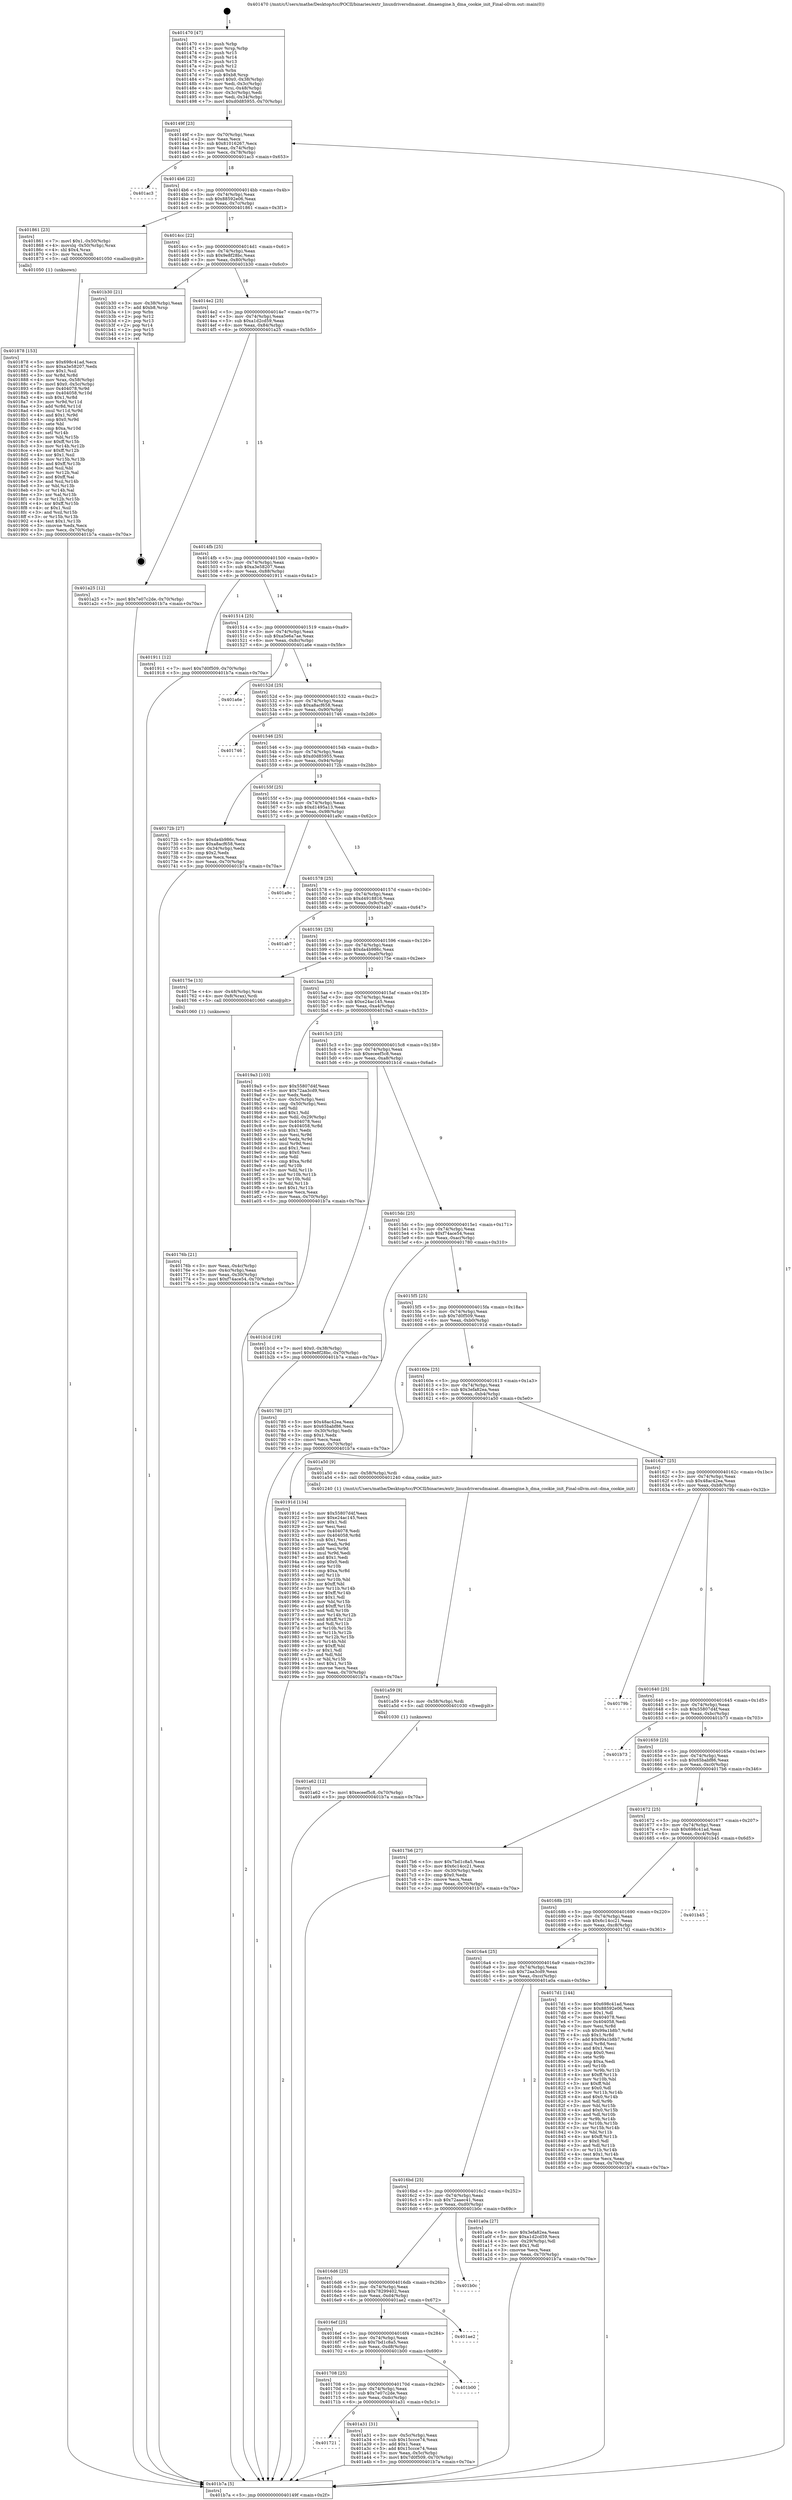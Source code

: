 digraph "0x401470" {
  label = "0x401470 (/mnt/c/Users/mathe/Desktop/tcc/POCII/binaries/extr_linuxdriversdmaioat..dmaengine.h_dma_cookie_init_Final-ollvm.out::main(0))"
  labelloc = "t"
  node[shape=record]

  Entry [label="",width=0.3,height=0.3,shape=circle,fillcolor=black,style=filled]
  "0x40149f" [label="{
     0x40149f [23]\l
     | [instrs]\l
     &nbsp;&nbsp;0x40149f \<+3\>: mov -0x70(%rbp),%eax\l
     &nbsp;&nbsp;0x4014a2 \<+2\>: mov %eax,%ecx\l
     &nbsp;&nbsp;0x4014a4 \<+6\>: sub $0x81016267,%ecx\l
     &nbsp;&nbsp;0x4014aa \<+3\>: mov %eax,-0x74(%rbp)\l
     &nbsp;&nbsp;0x4014ad \<+3\>: mov %ecx,-0x78(%rbp)\l
     &nbsp;&nbsp;0x4014b0 \<+6\>: je 0000000000401ac3 \<main+0x653\>\l
  }"]
  "0x401ac3" [label="{
     0x401ac3\l
  }", style=dashed]
  "0x4014b6" [label="{
     0x4014b6 [22]\l
     | [instrs]\l
     &nbsp;&nbsp;0x4014b6 \<+5\>: jmp 00000000004014bb \<main+0x4b\>\l
     &nbsp;&nbsp;0x4014bb \<+3\>: mov -0x74(%rbp),%eax\l
     &nbsp;&nbsp;0x4014be \<+5\>: sub $0x88592e06,%eax\l
     &nbsp;&nbsp;0x4014c3 \<+3\>: mov %eax,-0x7c(%rbp)\l
     &nbsp;&nbsp;0x4014c6 \<+6\>: je 0000000000401861 \<main+0x3f1\>\l
  }"]
  Exit [label="",width=0.3,height=0.3,shape=circle,fillcolor=black,style=filled,peripheries=2]
  "0x401861" [label="{
     0x401861 [23]\l
     | [instrs]\l
     &nbsp;&nbsp;0x401861 \<+7\>: movl $0x1,-0x50(%rbp)\l
     &nbsp;&nbsp;0x401868 \<+4\>: movslq -0x50(%rbp),%rax\l
     &nbsp;&nbsp;0x40186c \<+4\>: shl $0x4,%rax\l
     &nbsp;&nbsp;0x401870 \<+3\>: mov %rax,%rdi\l
     &nbsp;&nbsp;0x401873 \<+5\>: call 0000000000401050 \<malloc@plt\>\l
     | [calls]\l
     &nbsp;&nbsp;0x401050 \{1\} (unknown)\l
  }"]
  "0x4014cc" [label="{
     0x4014cc [22]\l
     | [instrs]\l
     &nbsp;&nbsp;0x4014cc \<+5\>: jmp 00000000004014d1 \<main+0x61\>\l
     &nbsp;&nbsp;0x4014d1 \<+3\>: mov -0x74(%rbp),%eax\l
     &nbsp;&nbsp;0x4014d4 \<+5\>: sub $0x9e8f28bc,%eax\l
     &nbsp;&nbsp;0x4014d9 \<+3\>: mov %eax,-0x80(%rbp)\l
     &nbsp;&nbsp;0x4014dc \<+6\>: je 0000000000401b30 \<main+0x6c0\>\l
  }"]
  "0x401a62" [label="{
     0x401a62 [12]\l
     | [instrs]\l
     &nbsp;&nbsp;0x401a62 \<+7\>: movl $0xeceef5c8,-0x70(%rbp)\l
     &nbsp;&nbsp;0x401a69 \<+5\>: jmp 0000000000401b7a \<main+0x70a\>\l
  }"]
  "0x401b30" [label="{
     0x401b30 [21]\l
     | [instrs]\l
     &nbsp;&nbsp;0x401b30 \<+3\>: mov -0x38(%rbp),%eax\l
     &nbsp;&nbsp;0x401b33 \<+7\>: add $0xb8,%rsp\l
     &nbsp;&nbsp;0x401b3a \<+1\>: pop %rbx\l
     &nbsp;&nbsp;0x401b3b \<+2\>: pop %r12\l
     &nbsp;&nbsp;0x401b3d \<+2\>: pop %r13\l
     &nbsp;&nbsp;0x401b3f \<+2\>: pop %r14\l
     &nbsp;&nbsp;0x401b41 \<+2\>: pop %r15\l
     &nbsp;&nbsp;0x401b43 \<+1\>: pop %rbp\l
     &nbsp;&nbsp;0x401b44 \<+1\>: ret\l
  }"]
  "0x4014e2" [label="{
     0x4014e2 [25]\l
     | [instrs]\l
     &nbsp;&nbsp;0x4014e2 \<+5\>: jmp 00000000004014e7 \<main+0x77\>\l
     &nbsp;&nbsp;0x4014e7 \<+3\>: mov -0x74(%rbp),%eax\l
     &nbsp;&nbsp;0x4014ea \<+5\>: sub $0xa1d2cd59,%eax\l
     &nbsp;&nbsp;0x4014ef \<+6\>: mov %eax,-0x84(%rbp)\l
     &nbsp;&nbsp;0x4014f5 \<+6\>: je 0000000000401a25 \<main+0x5b5\>\l
  }"]
  "0x401a59" [label="{
     0x401a59 [9]\l
     | [instrs]\l
     &nbsp;&nbsp;0x401a59 \<+4\>: mov -0x58(%rbp),%rdi\l
     &nbsp;&nbsp;0x401a5d \<+5\>: call 0000000000401030 \<free@plt\>\l
     | [calls]\l
     &nbsp;&nbsp;0x401030 \{1\} (unknown)\l
  }"]
  "0x401a25" [label="{
     0x401a25 [12]\l
     | [instrs]\l
     &nbsp;&nbsp;0x401a25 \<+7\>: movl $0x7e07c2de,-0x70(%rbp)\l
     &nbsp;&nbsp;0x401a2c \<+5\>: jmp 0000000000401b7a \<main+0x70a\>\l
  }"]
  "0x4014fb" [label="{
     0x4014fb [25]\l
     | [instrs]\l
     &nbsp;&nbsp;0x4014fb \<+5\>: jmp 0000000000401500 \<main+0x90\>\l
     &nbsp;&nbsp;0x401500 \<+3\>: mov -0x74(%rbp),%eax\l
     &nbsp;&nbsp;0x401503 \<+5\>: sub $0xa3e58207,%eax\l
     &nbsp;&nbsp;0x401508 \<+6\>: mov %eax,-0x88(%rbp)\l
     &nbsp;&nbsp;0x40150e \<+6\>: je 0000000000401911 \<main+0x4a1\>\l
  }"]
  "0x401721" [label="{
     0x401721\l
  }", style=dashed]
  "0x401911" [label="{
     0x401911 [12]\l
     | [instrs]\l
     &nbsp;&nbsp;0x401911 \<+7\>: movl $0x7d0f509,-0x70(%rbp)\l
     &nbsp;&nbsp;0x401918 \<+5\>: jmp 0000000000401b7a \<main+0x70a\>\l
  }"]
  "0x401514" [label="{
     0x401514 [25]\l
     | [instrs]\l
     &nbsp;&nbsp;0x401514 \<+5\>: jmp 0000000000401519 \<main+0xa9\>\l
     &nbsp;&nbsp;0x401519 \<+3\>: mov -0x74(%rbp),%eax\l
     &nbsp;&nbsp;0x40151c \<+5\>: sub $0xa5e6a7ae,%eax\l
     &nbsp;&nbsp;0x401521 \<+6\>: mov %eax,-0x8c(%rbp)\l
     &nbsp;&nbsp;0x401527 \<+6\>: je 0000000000401a6e \<main+0x5fe\>\l
  }"]
  "0x401a31" [label="{
     0x401a31 [31]\l
     | [instrs]\l
     &nbsp;&nbsp;0x401a31 \<+3\>: mov -0x5c(%rbp),%eax\l
     &nbsp;&nbsp;0x401a34 \<+5\>: sub $0x15ccce74,%eax\l
     &nbsp;&nbsp;0x401a39 \<+3\>: add $0x1,%eax\l
     &nbsp;&nbsp;0x401a3c \<+5\>: add $0x15ccce74,%eax\l
     &nbsp;&nbsp;0x401a41 \<+3\>: mov %eax,-0x5c(%rbp)\l
     &nbsp;&nbsp;0x401a44 \<+7\>: movl $0x7d0f509,-0x70(%rbp)\l
     &nbsp;&nbsp;0x401a4b \<+5\>: jmp 0000000000401b7a \<main+0x70a\>\l
  }"]
  "0x401a6e" [label="{
     0x401a6e\l
  }", style=dashed]
  "0x40152d" [label="{
     0x40152d [25]\l
     | [instrs]\l
     &nbsp;&nbsp;0x40152d \<+5\>: jmp 0000000000401532 \<main+0xc2\>\l
     &nbsp;&nbsp;0x401532 \<+3\>: mov -0x74(%rbp),%eax\l
     &nbsp;&nbsp;0x401535 \<+5\>: sub $0xa8acf658,%eax\l
     &nbsp;&nbsp;0x40153a \<+6\>: mov %eax,-0x90(%rbp)\l
     &nbsp;&nbsp;0x401540 \<+6\>: je 0000000000401746 \<main+0x2d6\>\l
  }"]
  "0x401708" [label="{
     0x401708 [25]\l
     | [instrs]\l
     &nbsp;&nbsp;0x401708 \<+5\>: jmp 000000000040170d \<main+0x29d\>\l
     &nbsp;&nbsp;0x40170d \<+3\>: mov -0x74(%rbp),%eax\l
     &nbsp;&nbsp;0x401710 \<+5\>: sub $0x7e07c2de,%eax\l
     &nbsp;&nbsp;0x401715 \<+6\>: mov %eax,-0xdc(%rbp)\l
     &nbsp;&nbsp;0x40171b \<+6\>: je 0000000000401a31 \<main+0x5c1\>\l
  }"]
  "0x401746" [label="{
     0x401746\l
  }", style=dashed]
  "0x401546" [label="{
     0x401546 [25]\l
     | [instrs]\l
     &nbsp;&nbsp;0x401546 \<+5\>: jmp 000000000040154b \<main+0xdb\>\l
     &nbsp;&nbsp;0x40154b \<+3\>: mov -0x74(%rbp),%eax\l
     &nbsp;&nbsp;0x40154e \<+5\>: sub $0xd0d85955,%eax\l
     &nbsp;&nbsp;0x401553 \<+6\>: mov %eax,-0x94(%rbp)\l
     &nbsp;&nbsp;0x401559 \<+6\>: je 000000000040172b \<main+0x2bb\>\l
  }"]
  "0x401b00" [label="{
     0x401b00\l
  }", style=dashed]
  "0x40172b" [label="{
     0x40172b [27]\l
     | [instrs]\l
     &nbsp;&nbsp;0x40172b \<+5\>: mov $0xda4b986c,%eax\l
     &nbsp;&nbsp;0x401730 \<+5\>: mov $0xa8acf658,%ecx\l
     &nbsp;&nbsp;0x401735 \<+3\>: mov -0x34(%rbp),%edx\l
     &nbsp;&nbsp;0x401738 \<+3\>: cmp $0x2,%edx\l
     &nbsp;&nbsp;0x40173b \<+3\>: cmovne %ecx,%eax\l
     &nbsp;&nbsp;0x40173e \<+3\>: mov %eax,-0x70(%rbp)\l
     &nbsp;&nbsp;0x401741 \<+5\>: jmp 0000000000401b7a \<main+0x70a\>\l
  }"]
  "0x40155f" [label="{
     0x40155f [25]\l
     | [instrs]\l
     &nbsp;&nbsp;0x40155f \<+5\>: jmp 0000000000401564 \<main+0xf4\>\l
     &nbsp;&nbsp;0x401564 \<+3\>: mov -0x74(%rbp),%eax\l
     &nbsp;&nbsp;0x401567 \<+5\>: sub $0xd1495a13,%eax\l
     &nbsp;&nbsp;0x40156c \<+6\>: mov %eax,-0x98(%rbp)\l
     &nbsp;&nbsp;0x401572 \<+6\>: je 0000000000401a9c \<main+0x62c\>\l
  }"]
  "0x401b7a" [label="{
     0x401b7a [5]\l
     | [instrs]\l
     &nbsp;&nbsp;0x401b7a \<+5\>: jmp 000000000040149f \<main+0x2f\>\l
  }"]
  "0x401470" [label="{
     0x401470 [47]\l
     | [instrs]\l
     &nbsp;&nbsp;0x401470 \<+1\>: push %rbp\l
     &nbsp;&nbsp;0x401471 \<+3\>: mov %rsp,%rbp\l
     &nbsp;&nbsp;0x401474 \<+2\>: push %r15\l
     &nbsp;&nbsp;0x401476 \<+2\>: push %r14\l
     &nbsp;&nbsp;0x401478 \<+2\>: push %r13\l
     &nbsp;&nbsp;0x40147a \<+2\>: push %r12\l
     &nbsp;&nbsp;0x40147c \<+1\>: push %rbx\l
     &nbsp;&nbsp;0x40147d \<+7\>: sub $0xb8,%rsp\l
     &nbsp;&nbsp;0x401484 \<+7\>: movl $0x0,-0x38(%rbp)\l
     &nbsp;&nbsp;0x40148b \<+3\>: mov %edi,-0x3c(%rbp)\l
     &nbsp;&nbsp;0x40148e \<+4\>: mov %rsi,-0x48(%rbp)\l
     &nbsp;&nbsp;0x401492 \<+3\>: mov -0x3c(%rbp),%edi\l
     &nbsp;&nbsp;0x401495 \<+3\>: mov %edi,-0x34(%rbp)\l
     &nbsp;&nbsp;0x401498 \<+7\>: movl $0xd0d85955,-0x70(%rbp)\l
  }"]
  "0x4016ef" [label="{
     0x4016ef [25]\l
     | [instrs]\l
     &nbsp;&nbsp;0x4016ef \<+5\>: jmp 00000000004016f4 \<main+0x284\>\l
     &nbsp;&nbsp;0x4016f4 \<+3\>: mov -0x74(%rbp),%eax\l
     &nbsp;&nbsp;0x4016f7 \<+5\>: sub $0x7bd1c8a5,%eax\l
     &nbsp;&nbsp;0x4016fc \<+6\>: mov %eax,-0xd8(%rbp)\l
     &nbsp;&nbsp;0x401702 \<+6\>: je 0000000000401b00 \<main+0x690\>\l
  }"]
  "0x401a9c" [label="{
     0x401a9c\l
  }", style=dashed]
  "0x401578" [label="{
     0x401578 [25]\l
     | [instrs]\l
     &nbsp;&nbsp;0x401578 \<+5\>: jmp 000000000040157d \<main+0x10d\>\l
     &nbsp;&nbsp;0x40157d \<+3\>: mov -0x74(%rbp),%eax\l
     &nbsp;&nbsp;0x401580 \<+5\>: sub $0xd4918816,%eax\l
     &nbsp;&nbsp;0x401585 \<+6\>: mov %eax,-0x9c(%rbp)\l
     &nbsp;&nbsp;0x40158b \<+6\>: je 0000000000401ab7 \<main+0x647\>\l
  }"]
  "0x401ae2" [label="{
     0x401ae2\l
  }", style=dashed]
  "0x401ab7" [label="{
     0x401ab7\l
  }", style=dashed]
  "0x401591" [label="{
     0x401591 [25]\l
     | [instrs]\l
     &nbsp;&nbsp;0x401591 \<+5\>: jmp 0000000000401596 \<main+0x126\>\l
     &nbsp;&nbsp;0x401596 \<+3\>: mov -0x74(%rbp),%eax\l
     &nbsp;&nbsp;0x401599 \<+5\>: sub $0xda4b986c,%eax\l
     &nbsp;&nbsp;0x40159e \<+6\>: mov %eax,-0xa0(%rbp)\l
     &nbsp;&nbsp;0x4015a4 \<+6\>: je 000000000040175e \<main+0x2ee\>\l
  }"]
  "0x4016d6" [label="{
     0x4016d6 [25]\l
     | [instrs]\l
     &nbsp;&nbsp;0x4016d6 \<+5\>: jmp 00000000004016db \<main+0x26b\>\l
     &nbsp;&nbsp;0x4016db \<+3\>: mov -0x74(%rbp),%eax\l
     &nbsp;&nbsp;0x4016de \<+5\>: sub $0x78299402,%eax\l
     &nbsp;&nbsp;0x4016e3 \<+6\>: mov %eax,-0xd4(%rbp)\l
     &nbsp;&nbsp;0x4016e9 \<+6\>: je 0000000000401ae2 \<main+0x672\>\l
  }"]
  "0x40175e" [label="{
     0x40175e [13]\l
     | [instrs]\l
     &nbsp;&nbsp;0x40175e \<+4\>: mov -0x48(%rbp),%rax\l
     &nbsp;&nbsp;0x401762 \<+4\>: mov 0x8(%rax),%rdi\l
     &nbsp;&nbsp;0x401766 \<+5\>: call 0000000000401060 \<atoi@plt\>\l
     | [calls]\l
     &nbsp;&nbsp;0x401060 \{1\} (unknown)\l
  }"]
  "0x4015aa" [label="{
     0x4015aa [25]\l
     | [instrs]\l
     &nbsp;&nbsp;0x4015aa \<+5\>: jmp 00000000004015af \<main+0x13f\>\l
     &nbsp;&nbsp;0x4015af \<+3\>: mov -0x74(%rbp),%eax\l
     &nbsp;&nbsp;0x4015b2 \<+5\>: sub $0xe24ac145,%eax\l
     &nbsp;&nbsp;0x4015b7 \<+6\>: mov %eax,-0xa4(%rbp)\l
     &nbsp;&nbsp;0x4015bd \<+6\>: je 00000000004019a3 \<main+0x533\>\l
  }"]
  "0x40176b" [label="{
     0x40176b [21]\l
     | [instrs]\l
     &nbsp;&nbsp;0x40176b \<+3\>: mov %eax,-0x4c(%rbp)\l
     &nbsp;&nbsp;0x40176e \<+3\>: mov -0x4c(%rbp),%eax\l
     &nbsp;&nbsp;0x401771 \<+3\>: mov %eax,-0x30(%rbp)\l
     &nbsp;&nbsp;0x401774 \<+7\>: movl $0xf74ace54,-0x70(%rbp)\l
     &nbsp;&nbsp;0x40177b \<+5\>: jmp 0000000000401b7a \<main+0x70a\>\l
  }"]
  "0x401b0c" [label="{
     0x401b0c\l
  }", style=dashed]
  "0x4019a3" [label="{
     0x4019a3 [103]\l
     | [instrs]\l
     &nbsp;&nbsp;0x4019a3 \<+5\>: mov $0x55807d4f,%eax\l
     &nbsp;&nbsp;0x4019a8 \<+5\>: mov $0x72aa3cd9,%ecx\l
     &nbsp;&nbsp;0x4019ad \<+2\>: xor %edx,%edx\l
     &nbsp;&nbsp;0x4019af \<+3\>: mov -0x5c(%rbp),%esi\l
     &nbsp;&nbsp;0x4019b2 \<+3\>: cmp -0x50(%rbp),%esi\l
     &nbsp;&nbsp;0x4019b5 \<+4\>: setl %dil\l
     &nbsp;&nbsp;0x4019b9 \<+4\>: and $0x1,%dil\l
     &nbsp;&nbsp;0x4019bd \<+4\>: mov %dil,-0x29(%rbp)\l
     &nbsp;&nbsp;0x4019c1 \<+7\>: mov 0x404078,%esi\l
     &nbsp;&nbsp;0x4019c8 \<+8\>: mov 0x404058,%r8d\l
     &nbsp;&nbsp;0x4019d0 \<+3\>: sub $0x1,%edx\l
     &nbsp;&nbsp;0x4019d3 \<+3\>: mov %esi,%r9d\l
     &nbsp;&nbsp;0x4019d6 \<+3\>: add %edx,%r9d\l
     &nbsp;&nbsp;0x4019d9 \<+4\>: imul %r9d,%esi\l
     &nbsp;&nbsp;0x4019dd \<+3\>: and $0x1,%esi\l
     &nbsp;&nbsp;0x4019e0 \<+3\>: cmp $0x0,%esi\l
     &nbsp;&nbsp;0x4019e3 \<+4\>: sete %dil\l
     &nbsp;&nbsp;0x4019e7 \<+4\>: cmp $0xa,%r8d\l
     &nbsp;&nbsp;0x4019eb \<+4\>: setl %r10b\l
     &nbsp;&nbsp;0x4019ef \<+3\>: mov %dil,%r11b\l
     &nbsp;&nbsp;0x4019f2 \<+3\>: and %r10b,%r11b\l
     &nbsp;&nbsp;0x4019f5 \<+3\>: xor %r10b,%dil\l
     &nbsp;&nbsp;0x4019f8 \<+3\>: or %dil,%r11b\l
     &nbsp;&nbsp;0x4019fb \<+4\>: test $0x1,%r11b\l
     &nbsp;&nbsp;0x4019ff \<+3\>: cmovne %ecx,%eax\l
     &nbsp;&nbsp;0x401a02 \<+3\>: mov %eax,-0x70(%rbp)\l
     &nbsp;&nbsp;0x401a05 \<+5\>: jmp 0000000000401b7a \<main+0x70a\>\l
  }"]
  "0x4015c3" [label="{
     0x4015c3 [25]\l
     | [instrs]\l
     &nbsp;&nbsp;0x4015c3 \<+5\>: jmp 00000000004015c8 \<main+0x158\>\l
     &nbsp;&nbsp;0x4015c8 \<+3\>: mov -0x74(%rbp),%eax\l
     &nbsp;&nbsp;0x4015cb \<+5\>: sub $0xeceef5c8,%eax\l
     &nbsp;&nbsp;0x4015d0 \<+6\>: mov %eax,-0xa8(%rbp)\l
     &nbsp;&nbsp;0x4015d6 \<+6\>: je 0000000000401b1d \<main+0x6ad\>\l
  }"]
  "0x4016bd" [label="{
     0x4016bd [25]\l
     | [instrs]\l
     &nbsp;&nbsp;0x4016bd \<+5\>: jmp 00000000004016c2 \<main+0x252\>\l
     &nbsp;&nbsp;0x4016c2 \<+3\>: mov -0x74(%rbp),%eax\l
     &nbsp;&nbsp;0x4016c5 \<+5\>: sub $0x72aaec41,%eax\l
     &nbsp;&nbsp;0x4016ca \<+6\>: mov %eax,-0xd0(%rbp)\l
     &nbsp;&nbsp;0x4016d0 \<+6\>: je 0000000000401b0c \<main+0x69c\>\l
  }"]
  "0x401b1d" [label="{
     0x401b1d [19]\l
     | [instrs]\l
     &nbsp;&nbsp;0x401b1d \<+7\>: movl $0x0,-0x38(%rbp)\l
     &nbsp;&nbsp;0x401b24 \<+7\>: movl $0x9e8f28bc,-0x70(%rbp)\l
     &nbsp;&nbsp;0x401b2b \<+5\>: jmp 0000000000401b7a \<main+0x70a\>\l
  }"]
  "0x4015dc" [label="{
     0x4015dc [25]\l
     | [instrs]\l
     &nbsp;&nbsp;0x4015dc \<+5\>: jmp 00000000004015e1 \<main+0x171\>\l
     &nbsp;&nbsp;0x4015e1 \<+3\>: mov -0x74(%rbp),%eax\l
     &nbsp;&nbsp;0x4015e4 \<+5\>: sub $0xf74ace54,%eax\l
     &nbsp;&nbsp;0x4015e9 \<+6\>: mov %eax,-0xac(%rbp)\l
     &nbsp;&nbsp;0x4015ef \<+6\>: je 0000000000401780 \<main+0x310\>\l
  }"]
  "0x401a0a" [label="{
     0x401a0a [27]\l
     | [instrs]\l
     &nbsp;&nbsp;0x401a0a \<+5\>: mov $0x3efa82ea,%eax\l
     &nbsp;&nbsp;0x401a0f \<+5\>: mov $0xa1d2cd59,%ecx\l
     &nbsp;&nbsp;0x401a14 \<+3\>: mov -0x29(%rbp),%dl\l
     &nbsp;&nbsp;0x401a17 \<+3\>: test $0x1,%dl\l
     &nbsp;&nbsp;0x401a1a \<+3\>: cmovne %ecx,%eax\l
     &nbsp;&nbsp;0x401a1d \<+3\>: mov %eax,-0x70(%rbp)\l
     &nbsp;&nbsp;0x401a20 \<+5\>: jmp 0000000000401b7a \<main+0x70a\>\l
  }"]
  "0x401780" [label="{
     0x401780 [27]\l
     | [instrs]\l
     &nbsp;&nbsp;0x401780 \<+5\>: mov $0x48ac42ea,%eax\l
     &nbsp;&nbsp;0x401785 \<+5\>: mov $0x65babf86,%ecx\l
     &nbsp;&nbsp;0x40178a \<+3\>: mov -0x30(%rbp),%edx\l
     &nbsp;&nbsp;0x40178d \<+3\>: cmp $0x1,%edx\l
     &nbsp;&nbsp;0x401790 \<+3\>: cmovl %ecx,%eax\l
     &nbsp;&nbsp;0x401793 \<+3\>: mov %eax,-0x70(%rbp)\l
     &nbsp;&nbsp;0x401796 \<+5\>: jmp 0000000000401b7a \<main+0x70a\>\l
  }"]
  "0x4015f5" [label="{
     0x4015f5 [25]\l
     | [instrs]\l
     &nbsp;&nbsp;0x4015f5 \<+5\>: jmp 00000000004015fa \<main+0x18a\>\l
     &nbsp;&nbsp;0x4015fa \<+3\>: mov -0x74(%rbp),%eax\l
     &nbsp;&nbsp;0x4015fd \<+5\>: sub $0x7d0f509,%eax\l
     &nbsp;&nbsp;0x401602 \<+6\>: mov %eax,-0xb0(%rbp)\l
     &nbsp;&nbsp;0x401608 \<+6\>: je 000000000040191d \<main+0x4ad\>\l
  }"]
  "0x401878" [label="{
     0x401878 [153]\l
     | [instrs]\l
     &nbsp;&nbsp;0x401878 \<+5\>: mov $0x698c41ad,%ecx\l
     &nbsp;&nbsp;0x40187d \<+5\>: mov $0xa3e58207,%edx\l
     &nbsp;&nbsp;0x401882 \<+3\>: mov $0x1,%sil\l
     &nbsp;&nbsp;0x401885 \<+3\>: xor %r8d,%r8d\l
     &nbsp;&nbsp;0x401888 \<+4\>: mov %rax,-0x58(%rbp)\l
     &nbsp;&nbsp;0x40188c \<+7\>: movl $0x0,-0x5c(%rbp)\l
     &nbsp;&nbsp;0x401893 \<+8\>: mov 0x404078,%r9d\l
     &nbsp;&nbsp;0x40189b \<+8\>: mov 0x404058,%r10d\l
     &nbsp;&nbsp;0x4018a3 \<+4\>: sub $0x1,%r8d\l
     &nbsp;&nbsp;0x4018a7 \<+3\>: mov %r9d,%r11d\l
     &nbsp;&nbsp;0x4018aa \<+3\>: add %r8d,%r11d\l
     &nbsp;&nbsp;0x4018ad \<+4\>: imul %r11d,%r9d\l
     &nbsp;&nbsp;0x4018b1 \<+4\>: and $0x1,%r9d\l
     &nbsp;&nbsp;0x4018b5 \<+4\>: cmp $0x0,%r9d\l
     &nbsp;&nbsp;0x4018b9 \<+3\>: sete %bl\l
     &nbsp;&nbsp;0x4018bc \<+4\>: cmp $0xa,%r10d\l
     &nbsp;&nbsp;0x4018c0 \<+4\>: setl %r14b\l
     &nbsp;&nbsp;0x4018c4 \<+3\>: mov %bl,%r15b\l
     &nbsp;&nbsp;0x4018c7 \<+4\>: xor $0xff,%r15b\l
     &nbsp;&nbsp;0x4018cb \<+3\>: mov %r14b,%r12b\l
     &nbsp;&nbsp;0x4018ce \<+4\>: xor $0xff,%r12b\l
     &nbsp;&nbsp;0x4018d2 \<+4\>: xor $0x1,%sil\l
     &nbsp;&nbsp;0x4018d6 \<+3\>: mov %r15b,%r13b\l
     &nbsp;&nbsp;0x4018d9 \<+4\>: and $0xff,%r13b\l
     &nbsp;&nbsp;0x4018dd \<+3\>: and %sil,%bl\l
     &nbsp;&nbsp;0x4018e0 \<+3\>: mov %r12b,%al\l
     &nbsp;&nbsp;0x4018e3 \<+2\>: and $0xff,%al\l
     &nbsp;&nbsp;0x4018e5 \<+3\>: and %sil,%r14b\l
     &nbsp;&nbsp;0x4018e8 \<+3\>: or %bl,%r13b\l
     &nbsp;&nbsp;0x4018eb \<+3\>: or %r14b,%al\l
     &nbsp;&nbsp;0x4018ee \<+3\>: xor %al,%r13b\l
     &nbsp;&nbsp;0x4018f1 \<+3\>: or %r12b,%r15b\l
     &nbsp;&nbsp;0x4018f4 \<+4\>: xor $0xff,%r15b\l
     &nbsp;&nbsp;0x4018f8 \<+4\>: or $0x1,%sil\l
     &nbsp;&nbsp;0x4018fc \<+3\>: and %sil,%r15b\l
     &nbsp;&nbsp;0x4018ff \<+3\>: or %r15b,%r13b\l
     &nbsp;&nbsp;0x401902 \<+4\>: test $0x1,%r13b\l
     &nbsp;&nbsp;0x401906 \<+3\>: cmovne %edx,%ecx\l
     &nbsp;&nbsp;0x401909 \<+3\>: mov %ecx,-0x70(%rbp)\l
     &nbsp;&nbsp;0x40190c \<+5\>: jmp 0000000000401b7a \<main+0x70a\>\l
  }"]
  "0x40191d" [label="{
     0x40191d [134]\l
     | [instrs]\l
     &nbsp;&nbsp;0x40191d \<+5\>: mov $0x55807d4f,%eax\l
     &nbsp;&nbsp;0x401922 \<+5\>: mov $0xe24ac145,%ecx\l
     &nbsp;&nbsp;0x401927 \<+2\>: mov $0x1,%dl\l
     &nbsp;&nbsp;0x401929 \<+2\>: xor %esi,%esi\l
     &nbsp;&nbsp;0x40192b \<+7\>: mov 0x404078,%edi\l
     &nbsp;&nbsp;0x401932 \<+8\>: mov 0x404058,%r8d\l
     &nbsp;&nbsp;0x40193a \<+3\>: sub $0x1,%esi\l
     &nbsp;&nbsp;0x40193d \<+3\>: mov %edi,%r9d\l
     &nbsp;&nbsp;0x401940 \<+3\>: add %esi,%r9d\l
     &nbsp;&nbsp;0x401943 \<+4\>: imul %r9d,%edi\l
     &nbsp;&nbsp;0x401947 \<+3\>: and $0x1,%edi\l
     &nbsp;&nbsp;0x40194a \<+3\>: cmp $0x0,%edi\l
     &nbsp;&nbsp;0x40194d \<+4\>: sete %r10b\l
     &nbsp;&nbsp;0x401951 \<+4\>: cmp $0xa,%r8d\l
     &nbsp;&nbsp;0x401955 \<+4\>: setl %r11b\l
     &nbsp;&nbsp;0x401959 \<+3\>: mov %r10b,%bl\l
     &nbsp;&nbsp;0x40195c \<+3\>: xor $0xff,%bl\l
     &nbsp;&nbsp;0x40195f \<+3\>: mov %r11b,%r14b\l
     &nbsp;&nbsp;0x401962 \<+4\>: xor $0xff,%r14b\l
     &nbsp;&nbsp;0x401966 \<+3\>: xor $0x1,%dl\l
     &nbsp;&nbsp;0x401969 \<+3\>: mov %bl,%r15b\l
     &nbsp;&nbsp;0x40196c \<+4\>: and $0xff,%r15b\l
     &nbsp;&nbsp;0x401970 \<+3\>: and %dl,%r10b\l
     &nbsp;&nbsp;0x401973 \<+3\>: mov %r14b,%r12b\l
     &nbsp;&nbsp;0x401976 \<+4\>: and $0xff,%r12b\l
     &nbsp;&nbsp;0x40197a \<+3\>: and %dl,%r11b\l
     &nbsp;&nbsp;0x40197d \<+3\>: or %r10b,%r15b\l
     &nbsp;&nbsp;0x401980 \<+3\>: or %r11b,%r12b\l
     &nbsp;&nbsp;0x401983 \<+3\>: xor %r12b,%r15b\l
     &nbsp;&nbsp;0x401986 \<+3\>: or %r14b,%bl\l
     &nbsp;&nbsp;0x401989 \<+3\>: xor $0xff,%bl\l
     &nbsp;&nbsp;0x40198c \<+3\>: or $0x1,%dl\l
     &nbsp;&nbsp;0x40198f \<+2\>: and %dl,%bl\l
     &nbsp;&nbsp;0x401991 \<+3\>: or %bl,%r15b\l
     &nbsp;&nbsp;0x401994 \<+4\>: test $0x1,%r15b\l
     &nbsp;&nbsp;0x401998 \<+3\>: cmovne %ecx,%eax\l
     &nbsp;&nbsp;0x40199b \<+3\>: mov %eax,-0x70(%rbp)\l
     &nbsp;&nbsp;0x40199e \<+5\>: jmp 0000000000401b7a \<main+0x70a\>\l
  }"]
  "0x40160e" [label="{
     0x40160e [25]\l
     | [instrs]\l
     &nbsp;&nbsp;0x40160e \<+5\>: jmp 0000000000401613 \<main+0x1a3\>\l
     &nbsp;&nbsp;0x401613 \<+3\>: mov -0x74(%rbp),%eax\l
     &nbsp;&nbsp;0x401616 \<+5\>: sub $0x3efa82ea,%eax\l
     &nbsp;&nbsp;0x40161b \<+6\>: mov %eax,-0xb4(%rbp)\l
     &nbsp;&nbsp;0x401621 \<+6\>: je 0000000000401a50 \<main+0x5e0\>\l
  }"]
  "0x4016a4" [label="{
     0x4016a4 [25]\l
     | [instrs]\l
     &nbsp;&nbsp;0x4016a4 \<+5\>: jmp 00000000004016a9 \<main+0x239\>\l
     &nbsp;&nbsp;0x4016a9 \<+3\>: mov -0x74(%rbp),%eax\l
     &nbsp;&nbsp;0x4016ac \<+5\>: sub $0x72aa3cd9,%eax\l
     &nbsp;&nbsp;0x4016b1 \<+6\>: mov %eax,-0xcc(%rbp)\l
     &nbsp;&nbsp;0x4016b7 \<+6\>: je 0000000000401a0a \<main+0x59a\>\l
  }"]
  "0x401a50" [label="{
     0x401a50 [9]\l
     | [instrs]\l
     &nbsp;&nbsp;0x401a50 \<+4\>: mov -0x58(%rbp),%rdi\l
     &nbsp;&nbsp;0x401a54 \<+5\>: call 0000000000401240 \<dma_cookie_init\>\l
     | [calls]\l
     &nbsp;&nbsp;0x401240 \{1\} (/mnt/c/Users/mathe/Desktop/tcc/POCII/binaries/extr_linuxdriversdmaioat..dmaengine.h_dma_cookie_init_Final-ollvm.out::dma_cookie_init)\l
  }"]
  "0x401627" [label="{
     0x401627 [25]\l
     | [instrs]\l
     &nbsp;&nbsp;0x401627 \<+5\>: jmp 000000000040162c \<main+0x1bc\>\l
     &nbsp;&nbsp;0x40162c \<+3\>: mov -0x74(%rbp),%eax\l
     &nbsp;&nbsp;0x40162f \<+5\>: sub $0x48ac42ea,%eax\l
     &nbsp;&nbsp;0x401634 \<+6\>: mov %eax,-0xb8(%rbp)\l
     &nbsp;&nbsp;0x40163a \<+6\>: je 000000000040179b \<main+0x32b\>\l
  }"]
  "0x4017d1" [label="{
     0x4017d1 [144]\l
     | [instrs]\l
     &nbsp;&nbsp;0x4017d1 \<+5\>: mov $0x698c41ad,%eax\l
     &nbsp;&nbsp;0x4017d6 \<+5\>: mov $0x88592e06,%ecx\l
     &nbsp;&nbsp;0x4017db \<+2\>: mov $0x1,%dl\l
     &nbsp;&nbsp;0x4017dd \<+7\>: mov 0x404078,%esi\l
     &nbsp;&nbsp;0x4017e4 \<+7\>: mov 0x404058,%edi\l
     &nbsp;&nbsp;0x4017eb \<+3\>: mov %esi,%r8d\l
     &nbsp;&nbsp;0x4017ee \<+7\>: sub $0x99a1b8b7,%r8d\l
     &nbsp;&nbsp;0x4017f5 \<+4\>: sub $0x1,%r8d\l
     &nbsp;&nbsp;0x4017f9 \<+7\>: add $0x99a1b8b7,%r8d\l
     &nbsp;&nbsp;0x401800 \<+4\>: imul %r8d,%esi\l
     &nbsp;&nbsp;0x401804 \<+3\>: and $0x1,%esi\l
     &nbsp;&nbsp;0x401807 \<+3\>: cmp $0x0,%esi\l
     &nbsp;&nbsp;0x40180a \<+4\>: sete %r9b\l
     &nbsp;&nbsp;0x40180e \<+3\>: cmp $0xa,%edi\l
     &nbsp;&nbsp;0x401811 \<+4\>: setl %r10b\l
     &nbsp;&nbsp;0x401815 \<+3\>: mov %r9b,%r11b\l
     &nbsp;&nbsp;0x401818 \<+4\>: xor $0xff,%r11b\l
     &nbsp;&nbsp;0x40181c \<+3\>: mov %r10b,%bl\l
     &nbsp;&nbsp;0x40181f \<+3\>: xor $0xff,%bl\l
     &nbsp;&nbsp;0x401822 \<+3\>: xor $0x0,%dl\l
     &nbsp;&nbsp;0x401825 \<+3\>: mov %r11b,%r14b\l
     &nbsp;&nbsp;0x401828 \<+4\>: and $0x0,%r14b\l
     &nbsp;&nbsp;0x40182c \<+3\>: and %dl,%r9b\l
     &nbsp;&nbsp;0x40182f \<+3\>: mov %bl,%r15b\l
     &nbsp;&nbsp;0x401832 \<+4\>: and $0x0,%r15b\l
     &nbsp;&nbsp;0x401836 \<+3\>: and %dl,%r10b\l
     &nbsp;&nbsp;0x401839 \<+3\>: or %r9b,%r14b\l
     &nbsp;&nbsp;0x40183c \<+3\>: or %r10b,%r15b\l
     &nbsp;&nbsp;0x40183f \<+3\>: xor %r15b,%r14b\l
     &nbsp;&nbsp;0x401842 \<+3\>: or %bl,%r11b\l
     &nbsp;&nbsp;0x401845 \<+4\>: xor $0xff,%r11b\l
     &nbsp;&nbsp;0x401849 \<+3\>: or $0x0,%dl\l
     &nbsp;&nbsp;0x40184c \<+3\>: and %dl,%r11b\l
     &nbsp;&nbsp;0x40184f \<+3\>: or %r11b,%r14b\l
     &nbsp;&nbsp;0x401852 \<+4\>: test $0x1,%r14b\l
     &nbsp;&nbsp;0x401856 \<+3\>: cmovne %ecx,%eax\l
     &nbsp;&nbsp;0x401859 \<+3\>: mov %eax,-0x70(%rbp)\l
     &nbsp;&nbsp;0x40185c \<+5\>: jmp 0000000000401b7a \<main+0x70a\>\l
  }"]
  "0x40179b" [label="{
     0x40179b\l
  }", style=dashed]
  "0x401640" [label="{
     0x401640 [25]\l
     | [instrs]\l
     &nbsp;&nbsp;0x401640 \<+5\>: jmp 0000000000401645 \<main+0x1d5\>\l
     &nbsp;&nbsp;0x401645 \<+3\>: mov -0x74(%rbp),%eax\l
     &nbsp;&nbsp;0x401648 \<+5\>: sub $0x55807d4f,%eax\l
     &nbsp;&nbsp;0x40164d \<+6\>: mov %eax,-0xbc(%rbp)\l
     &nbsp;&nbsp;0x401653 \<+6\>: je 0000000000401b73 \<main+0x703\>\l
  }"]
  "0x40168b" [label="{
     0x40168b [25]\l
     | [instrs]\l
     &nbsp;&nbsp;0x40168b \<+5\>: jmp 0000000000401690 \<main+0x220\>\l
     &nbsp;&nbsp;0x401690 \<+3\>: mov -0x74(%rbp),%eax\l
     &nbsp;&nbsp;0x401693 \<+5\>: sub $0x6c14cc21,%eax\l
     &nbsp;&nbsp;0x401698 \<+6\>: mov %eax,-0xc8(%rbp)\l
     &nbsp;&nbsp;0x40169e \<+6\>: je 00000000004017d1 \<main+0x361\>\l
  }"]
  "0x401b73" [label="{
     0x401b73\l
  }", style=dashed]
  "0x401659" [label="{
     0x401659 [25]\l
     | [instrs]\l
     &nbsp;&nbsp;0x401659 \<+5\>: jmp 000000000040165e \<main+0x1ee\>\l
     &nbsp;&nbsp;0x40165e \<+3\>: mov -0x74(%rbp),%eax\l
     &nbsp;&nbsp;0x401661 \<+5\>: sub $0x65babf86,%eax\l
     &nbsp;&nbsp;0x401666 \<+6\>: mov %eax,-0xc0(%rbp)\l
     &nbsp;&nbsp;0x40166c \<+6\>: je 00000000004017b6 \<main+0x346\>\l
  }"]
  "0x401b45" [label="{
     0x401b45\l
  }", style=dashed]
  "0x4017b6" [label="{
     0x4017b6 [27]\l
     | [instrs]\l
     &nbsp;&nbsp;0x4017b6 \<+5\>: mov $0x7bd1c8a5,%eax\l
     &nbsp;&nbsp;0x4017bb \<+5\>: mov $0x6c14cc21,%ecx\l
     &nbsp;&nbsp;0x4017c0 \<+3\>: mov -0x30(%rbp),%edx\l
     &nbsp;&nbsp;0x4017c3 \<+3\>: cmp $0x0,%edx\l
     &nbsp;&nbsp;0x4017c6 \<+3\>: cmove %ecx,%eax\l
     &nbsp;&nbsp;0x4017c9 \<+3\>: mov %eax,-0x70(%rbp)\l
     &nbsp;&nbsp;0x4017cc \<+5\>: jmp 0000000000401b7a \<main+0x70a\>\l
  }"]
  "0x401672" [label="{
     0x401672 [25]\l
     | [instrs]\l
     &nbsp;&nbsp;0x401672 \<+5\>: jmp 0000000000401677 \<main+0x207\>\l
     &nbsp;&nbsp;0x401677 \<+3\>: mov -0x74(%rbp),%eax\l
     &nbsp;&nbsp;0x40167a \<+5\>: sub $0x698c41ad,%eax\l
     &nbsp;&nbsp;0x40167f \<+6\>: mov %eax,-0xc4(%rbp)\l
     &nbsp;&nbsp;0x401685 \<+6\>: je 0000000000401b45 \<main+0x6d5\>\l
  }"]
  Entry -> "0x401470" [label=" 1"]
  "0x40149f" -> "0x401ac3" [label=" 0"]
  "0x40149f" -> "0x4014b6" [label=" 18"]
  "0x401b30" -> Exit [label=" 1"]
  "0x4014b6" -> "0x401861" [label=" 1"]
  "0x4014b6" -> "0x4014cc" [label=" 17"]
  "0x401b1d" -> "0x401b7a" [label=" 1"]
  "0x4014cc" -> "0x401b30" [label=" 1"]
  "0x4014cc" -> "0x4014e2" [label=" 16"]
  "0x401a62" -> "0x401b7a" [label=" 1"]
  "0x4014e2" -> "0x401a25" [label=" 1"]
  "0x4014e2" -> "0x4014fb" [label=" 15"]
  "0x401a59" -> "0x401a62" [label=" 1"]
  "0x4014fb" -> "0x401911" [label=" 1"]
  "0x4014fb" -> "0x401514" [label=" 14"]
  "0x401a50" -> "0x401a59" [label=" 1"]
  "0x401514" -> "0x401a6e" [label=" 0"]
  "0x401514" -> "0x40152d" [label=" 14"]
  "0x401a31" -> "0x401b7a" [label=" 1"]
  "0x40152d" -> "0x401746" [label=" 0"]
  "0x40152d" -> "0x401546" [label=" 14"]
  "0x401708" -> "0x401a31" [label=" 1"]
  "0x401546" -> "0x40172b" [label=" 1"]
  "0x401546" -> "0x40155f" [label=" 13"]
  "0x40172b" -> "0x401b7a" [label=" 1"]
  "0x401470" -> "0x40149f" [label=" 1"]
  "0x401b7a" -> "0x40149f" [label=" 17"]
  "0x401708" -> "0x401721" [label=" 0"]
  "0x40155f" -> "0x401a9c" [label=" 0"]
  "0x40155f" -> "0x401578" [label=" 13"]
  "0x4016ef" -> "0x401b00" [label=" 0"]
  "0x401578" -> "0x401ab7" [label=" 0"]
  "0x401578" -> "0x401591" [label=" 13"]
  "0x4016ef" -> "0x401708" [label=" 1"]
  "0x401591" -> "0x40175e" [label=" 1"]
  "0x401591" -> "0x4015aa" [label=" 12"]
  "0x40175e" -> "0x40176b" [label=" 1"]
  "0x40176b" -> "0x401b7a" [label=" 1"]
  "0x4016d6" -> "0x401ae2" [label=" 0"]
  "0x4015aa" -> "0x4019a3" [label=" 2"]
  "0x4015aa" -> "0x4015c3" [label=" 10"]
  "0x4016d6" -> "0x4016ef" [label=" 1"]
  "0x4015c3" -> "0x401b1d" [label=" 1"]
  "0x4015c3" -> "0x4015dc" [label=" 9"]
  "0x4016bd" -> "0x401b0c" [label=" 0"]
  "0x4015dc" -> "0x401780" [label=" 1"]
  "0x4015dc" -> "0x4015f5" [label=" 8"]
  "0x401780" -> "0x401b7a" [label=" 1"]
  "0x4016bd" -> "0x4016d6" [label=" 1"]
  "0x4015f5" -> "0x40191d" [label=" 2"]
  "0x4015f5" -> "0x40160e" [label=" 6"]
  "0x401a0a" -> "0x401b7a" [label=" 2"]
  "0x40160e" -> "0x401a50" [label=" 1"]
  "0x40160e" -> "0x401627" [label=" 5"]
  "0x4016a4" -> "0x4016bd" [label=" 1"]
  "0x401627" -> "0x40179b" [label=" 0"]
  "0x401627" -> "0x401640" [label=" 5"]
  "0x4016a4" -> "0x401a0a" [label=" 2"]
  "0x401640" -> "0x401b73" [label=" 0"]
  "0x401640" -> "0x401659" [label=" 5"]
  "0x4019a3" -> "0x401b7a" [label=" 2"]
  "0x401659" -> "0x4017b6" [label=" 1"]
  "0x401659" -> "0x401672" [label=" 4"]
  "0x4017b6" -> "0x401b7a" [label=" 1"]
  "0x40191d" -> "0x401b7a" [label=" 2"]
  "0x401672" -> "0x401b45" [label=" 0"]
  "0x401672" -> "0x40168b" [label=" 4"]
  "0x401a25" -> "0x401b7a" [label=" 1"]
  "0x40168b" -> "0x4017d1" [label=" 1"]
  "0x40168b" -> "0x4016a4" [label=" 3"]
  "0x4017d1" -> "0x401b7a" [label=" 1"]
  "0x401861" -> "0x401878" [label=" 1"]
  "0x401878" -> "0x401b7a" [label=" 1"]
  "0x401911" -> "0x401b7a" [label=" 1"]
}
